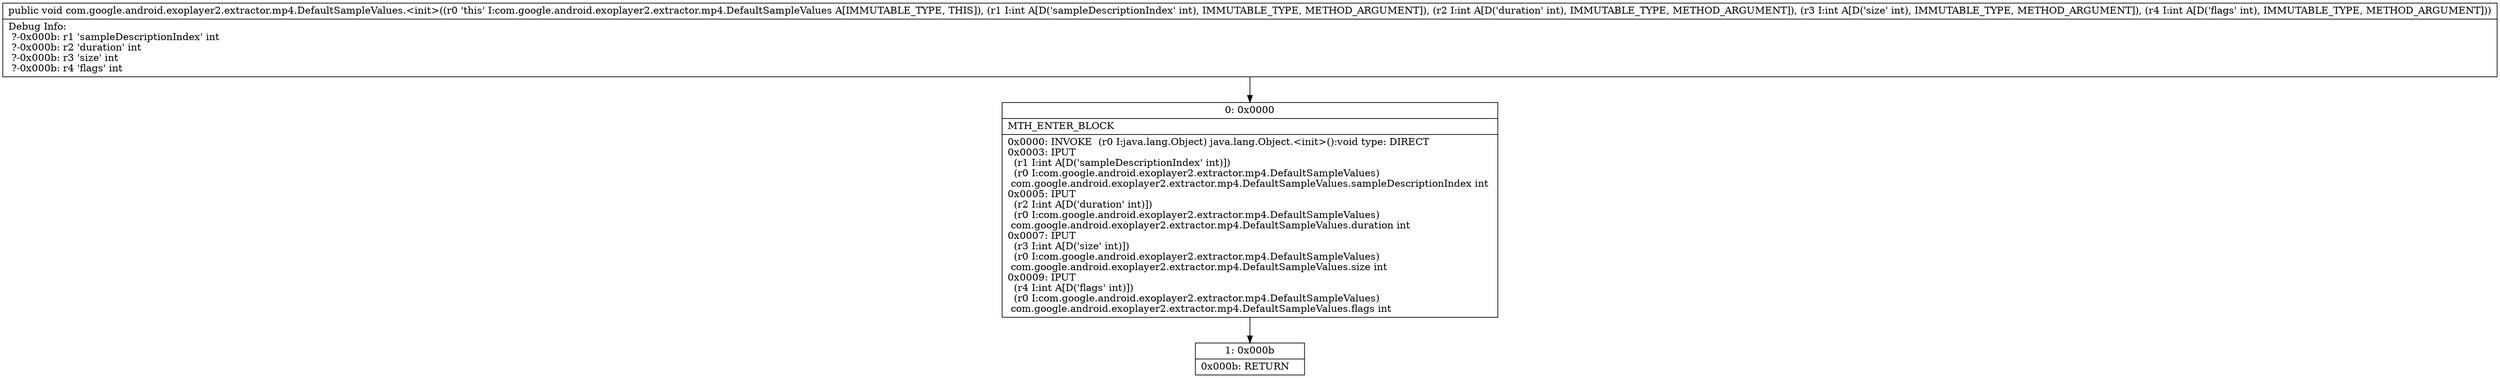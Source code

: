 digraph "CFG forcom.google.android.exoplayer2.extractor.mp4.DefaultSampleValues.\<init\>(IIII)V" {
Node_0 [shape=record,label="{0\:\ 0x0000|MTH_ENTER_BLOCK\l|0x0000: INVOKE  (r0 I:java.lang.Object) java.lang.Object.\<init\>():void type: DIRECT \l0x0003: IPUT  \l  (r1 I:int A[D('sampleDescriptionIndex' int)])\l  (r0 I:com.google.android.exoplayer2.extractor.mp4.DefaultSampleValues)\l com.google.android.exoplayer2.extractor.mp4.DefaultSampleValues.sampleDescriptionIndex int \l0x0005: IPUT  \l  (r2 I:int A[D('duration' int)])\l  (r0 I:com.google.android.exoplayer2.extractor.mp4.DefaultSampleValues)\l com.google.android.exoplayer2.extractor.mp4.DefaultSampleValues.duration int \l0x0007: IPUT  \l  (r3 I:int A[D('size' int)])\l  (r0 I:com.google.android.exoplayer2.extractor.mp4.DefaultSampleValues)\l com.google.android.exoplayer2.extractor.mp4.DefaultSampleValues.size int \l0x0009: IPUT  \l  (r4 I:int A[D('flags' int)])\l  (r0 I:com.google.android.exoplayer2.extractor.mp4.DefaultSampleValues)\l com.google.android.exoplayer2.extractor.mp4.DefaultSampleValues.flags int \l}"];
Node_1 [shape=record,label="{1\:\ 0x000b|0x000b: RETURN   \l}"];
MethodNode[shape=record,label="{public void com.google.android.exoplayer2.extractor.mp4.DefaultSampleValues.\<init\>((r0 'this' I:com.google.android.exoplayer2.extractor.mp4.DefaultSampleValues A[IMMUTABLE_TYPE, THIS]), (r1 I:int A[D('sampleDescriptionIndex' int), IMMUTABLE_TYPE, METHOD_ARGUMENT]), (r2 I:int A[D('duration' int), IMMUTABLE_TYPE, METHOD_ARGUMENT]), (r3 I:int A[D('size' int), IMMUTABLE_TYPE, METHOD_ARGUMENT]), (r4 I:int A[D('flags' int), IMMUTABLE_TYPE, METHOD_ARGUMENT]))  | Debug Info:\l  ?\-0x000b: r1 'sampleDescriptionIndex' int\l  ?\-0x000b: r2 'duration' int\l  ?\-0x000b: r3 'size' int\l  ?\-0x000b: r4 'flags' int\l}"];
MethodNode -> Node_0;
Node_0 -> Node_1;
}

